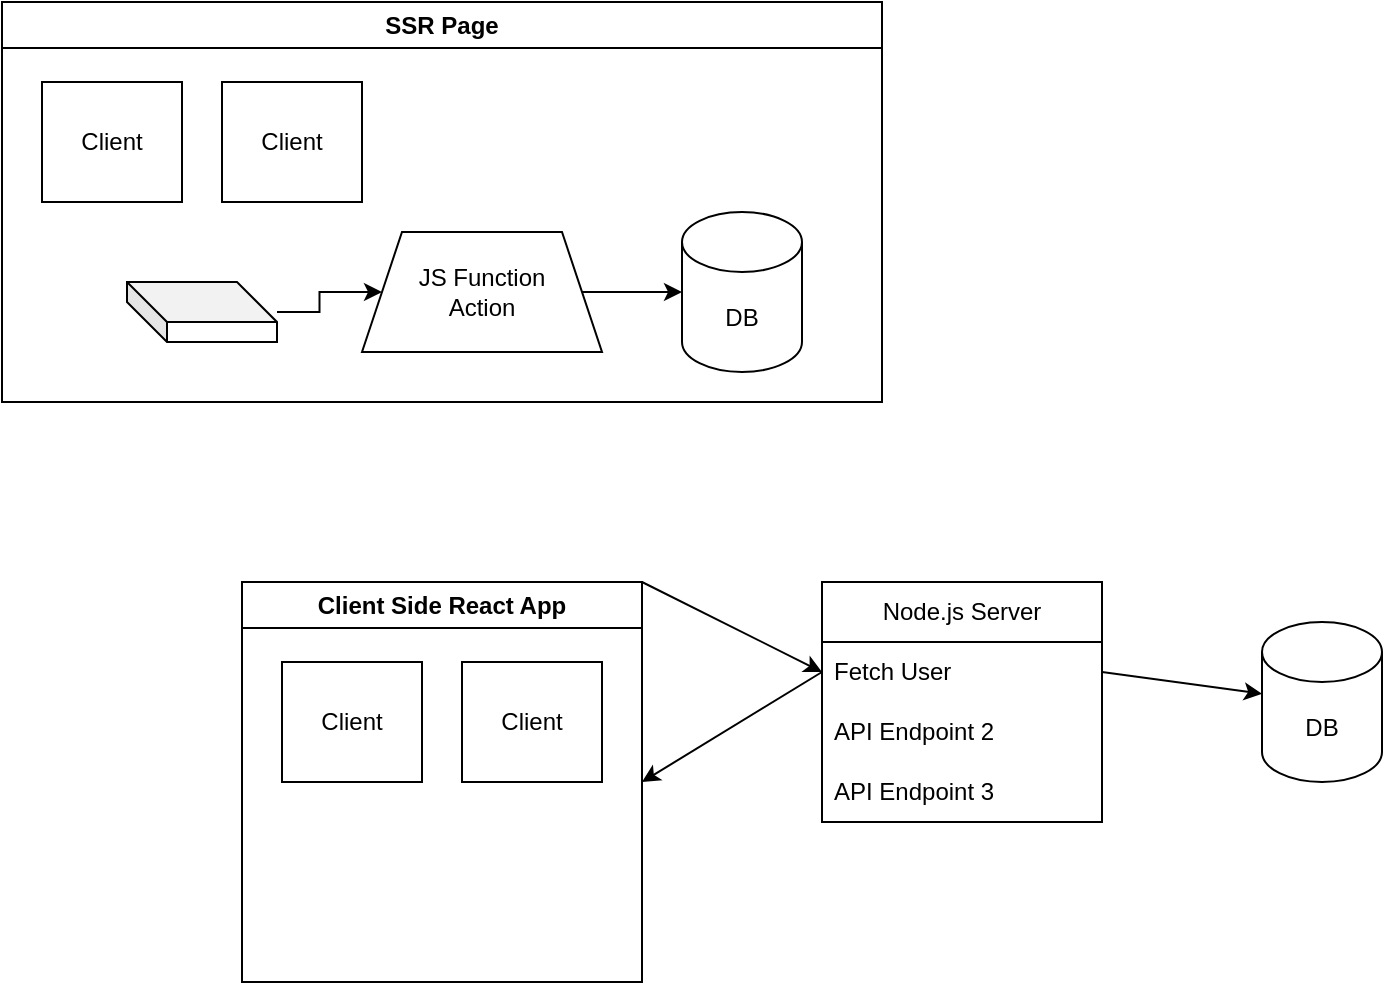 <mxfile version="22.0.8" type="device">
  <diagram name="หน้า-1" id="iFsy3pG_sU59HdBs8EDW">
    <mxGraphModel dx="680" dy="680" grid="1" gridSize="10" guides="1" tooltips="1" connect="1" arrows="1" fold="1" page="1" pageScale="1" pageWidth="827" pageHeight="1169" math="0" shadow="0">
      <root>
        <mxCell id="0" />
        <mxCell id="1" parent="0" />
        <mxCell id="zVMesc2j5Os1fC9YenXB-6" value="SSR Page" style="swimlane;whiteSpace=wrap;html=1;" vertex="1" parent="1">
          <mxGeometry x="50" y="50" width="440" height="200" as="geometry" />
        </mxCell>
        <mxCell id="zVMesc2j5Os1fC9YenXB-5" value="Client" style="rounded=0;whiteSpace=wrap;html=1;" vertex="1" parent="zVMesc2j5Os1fC9YenXB-6">
          <mxGeometry x="20" y="40" width="70" height="60" as="geometry" />
        </mxCell>
        <mxCell id="zVMesc2j5Os1fC9YenXB-9" value="Client" style="rounded=0;whiteSpace=wrap;html=1;" vertex="1" parent="zVMesc2j5Os1fC9YenXB-6">
          <mxGeometry x="110" y="40" width="70" height="60" as="geometry" />
        </mxCell>
        <mxCell id="zVMesc2j5Os1fC9YenXB-27" style="edgeStyle=orthogonalEdgeStyle;rounded=0;orthogonalLoop=1;jettySize=auto;html=1;" edge="1" parent="zVMesc2j5Os1fC9YenXB-6" source="zVMesc2j5Os1fC9YenXB-24" target="zVMesc2j5Os1fC9YenXB-25">
          <mxGeometry relative="1" as="geometry" />
        </mxCell>
        <mxCell id="zVMesc2j5Os1fC9YenXB-24" value="" style="shape=cube;whiteSpace=wrap;html=1;boundedLbl=1;backgroundOutline=1;darkOpacity=0.05;darkOpacity2=0.1;" vertex="1" parent="zVMesc2j5Os1fC9YenXB-6">
          <mxGeometry x="62.5" y="140" width="75" height="30" as="geometry" />
        </mxCell>
        <mxCell id="zVMesc2j5Os1fC9YenXB-28" style="edgeStyle=orthogonalEdgeStyle;rounded=0;orthogonalLoop=1;jettySize=auto;html=1;" edge="1" parent="zVMesc2j5Os1fC9YenXB-6" source="zVMesc2j5Os1fC9YenXB-25" target="zVMesc2j5Os1fC9YenXB-26">
          <mxGeometry relative="1" as="geometry" />
        </mxCell>
        <mxCell id="zVMesc2j5Os1fC9YenXB-25" value="JS Function &lt;br&gt;Action" style="shape=trapezoid;perimeter=trapezoidPerimeter;whiteSpace=wrap;html=1;fixedSize=1;" vertex="1" parent="zVMesc2j5Os1fC9YenXB-6">
          <mxGeometry x="180" y="115" width="120" height="60" as="geometry" />
        </mxCell>
        <mxCell id="zVMesc2j5Os1fC9YenXB-26" value="DB" style="shape=cylinder3;whiteSpace=wrap;html=1;boundedLbl=1;backgroundOutline=1;size=15;" vertex="1" parent="zVMesc2j5Os1fC9YenXB-6">
          <mxGeometry x="340" y="105" width="60" height="80" as="geometry" />
        </mxCell>
        <mxCell id="zVMesc2j5Os1fC9YenXB-10" value="Node.js Server" style="swimlane;fontStyle=0;childLayout=stackLayout;horizontal=1;startSize=30;horizontalStack=0;resizeParent=1;resizeParentMax=0;resizeLast=0;collapsible=1;marginBottom=0;whiteSpace=wrap;html=1;" vertex="1" parent="1">
          <mxGeometry x="460" y="340" width="140" height="120" as="geometry" />
        </mxCell>
        <mxCell id="zVMesc2j5Os1fC9YenXB-11" value="Fetch User" style="text;strokeColor=none;fillColor=none;align=left;verticalAlign=middle;spacingLeft=4;spacingRight=4;overflow=hidden;points=[[0,0.5],[1,0.5]];portConstraint=eastwest;rotatable=0;whiteSpace=wrap;html=1;" vertex="1" parent="zVMesc2j5Os1fC9YenXB-10">
          <mxGeometry y="30" width="140" height="30" as="geometry" />
        </mxCell>
        <mxCell id="zVMesc2j5Os1fC9YenXB-12" value="API Endpoint 2" style="text;strokeColor=none;fillColor=none;align=left;verticalAlign=middle;spacingLeft=4;spacingRight=4;overflow=hidden;points=[[0,0.5],[1,0.5]];portConstraint=eastwest;rotatable=0;whiteSpace=wrap;html=1;" vertex="1" parent="zVMesc2j5Os1fC9YenXB-10">
          <mxGeometry y="60" width="140" height="30" as="geometry" />
        </mxCell>
        <mxCell id="zVMesc2j5Os1fC9YenXB-13" value="API Endpoint 3" style="text;strokeColor=none;fillColor=none;align=left;verticalAlign=middle;spacingLeft=4;spacingRight=4;overflow=hidden;points=[[0,0.5],[1,0.5]];portConstraint=eastwest;rotatable=0;whiteSpace=wrap;html=1;" vertex="1" parent="zVMesc2j5Os1fC9YenXB-10">
          <mxGeometry y="90" width="140" height="30" as="geometry" />
        </mxCell>
        <mxCell id="zVMesc2j5Os1fC9YenXB-14" value="Client Side React App" style="swimlane;whiteSpace=wrap;html=1;" vertex="1" parent="1">
          <mxGeometry x="170" y="340" width="200" height="200" as="geometry" />
        </mxCell>
        <mxCell id="zVMesc2j5Os1fC9YenXB-15" value="Client" style="rounded=0;whiteSpace=wrap;html=1;" vertex="1" parent="zVMesc2j5Os1fC9YenXB-14">
          <mxGeometry x="20" y="40" width="70" height="60" as="geometry" />
        </mxCell>
        <mxCell id="zVMesc2j5Os1fC9YenXB-16" value="Client" style="rounded=0;whiteSpace=wrap;html=1;" vertex="1" parent="zVMesc2j5Os1fC9YenXB-14">
          <mxGeometry x="110" y="40" width="70" height="60" as="geometry" />
        </mxCell>
        <mxCell id="zVMesc2j5Os1fC9YenXB-18" value="" style="endArrow=classic;html=1;rounded=0;exitX=1;exitY=0;exitDx=0;exitDy=0;entryX=0;entryY=0.5;entryDx=0;entryDy=0;" edge="1" parent="1" source="zVMesc2j5Os1fC9YenXB-14" target="zVMesc2j5Os1fC9YenXB-11">
          <mxGeometry width="50" height="50" relative="1" as="geometry">
            <mxPoint x="410" y="450" as="sourcePoint" />
            <mxPoint x="460" y="400" as="targetPoint" />
          </mxGeometry>
        </mxCell>
        <mxCell id="zVMesc2j5Os1fC9YenXB-20" value="DB" style="shape=cylinder3;whiteSpace=wrap;html=1;boundedLbl=1;backgroundOutline=1;size=15;" vertex="1" parent="1">
          <mxGeometry x="680" y="360" width="60" height="80" as="geometry" />
        </mxCell>
        <mxCell id="zVMesc2j5Os1fC9YenXB-21" style="rounded=0;orthogonalLoop=1;jettySize=auto;html=1;exitX=1;exitY=0.5;exitDx=0;exitDy=0;" edge="1" parent="1" source="zVMesc2j5Os1fC9YenXB-11" target="zVMesc2j5Os1fC9YenXB-20">
          <mxGeometry relative="1" as="geometry" />
        </mxCell>
        <mxCell id="zVMesc2j5Os1fC9YenXB-22" style="rounded=0;orthogonalLoop=1;jettySize=auto;html=1;entryX=1;entryY=0.5;entryDx=0;entryDy=0;exitX=0;exitY=0.5;exitDx=0;exitDy=0;" edge="1" parent="1" source="zVMesc2j5Os1fC9YenXB-11" target="zVMesc2j5Os1fC9YenXB-14">
          <mxGeometry relative="1" as="geometry">
            <mxPoint x="370" y="380" as="targetPoint" />
          </mxGeometry>
        </mxCell>
      </root>
    </mxGraphModel>
  </diagram>
</mxfile>
